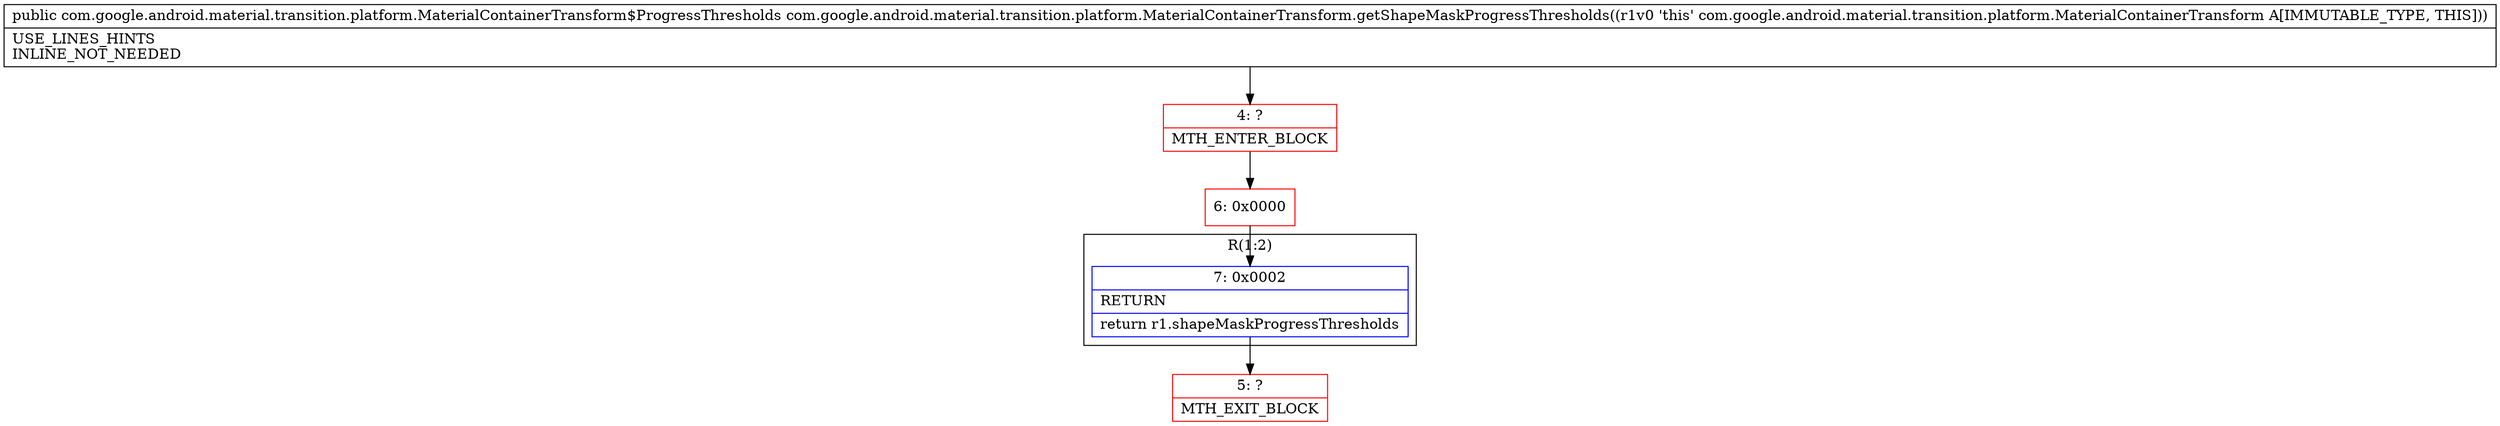 digraph "CFG forcom.google.android.material.transition.platform.MaterialContainerTransform.getShapeMaskProgressThresholds()Lcom\/google\/android\/material\/transition\/platform\/MaterialContainerTransform$ProgressThresholds;" {
subgraph cluster_Region_1246154298 {
label = "R(1:2)";
node [shape=record,color=blue];
Node_7 [shape=record,label="{7\:\ 0x0002|RETURN\l|return r1.shapeMaskProgressThresholds\l}"];
}
Node_4 [shape=record,color=red,label="{4\:\ ?|MTH_ENTER_BLOCK\l}"];
Node_6 [shape=record,color=red,label="{6\:\ 0x0000}"];
Node_5 [shape=record,color=red,label="{5\:\ ?|MTH_EXIT_BLOCK\l}"];
MethodNode[shape=record,label="{public com.google.android.material.transition.platform.MaterialContainerTransform$ProgressThresholds com.google.android.material.transition.platform.MaterialContainerTransform.getShapeMaskProgressThresholds((r1v0 'this' com.google.android.material.transition.platform.MaterialContainerTransform A[IMMUTABLE_TYPE, THIS]))  | USE_LINES_HINTS\lINLINE_NOT_NEEDED\l}"];
MethodNode -> Node_4;Node_7 -> Node_5;
Node_4 -> Node_6;
Node_6 -> Node_7;
}

